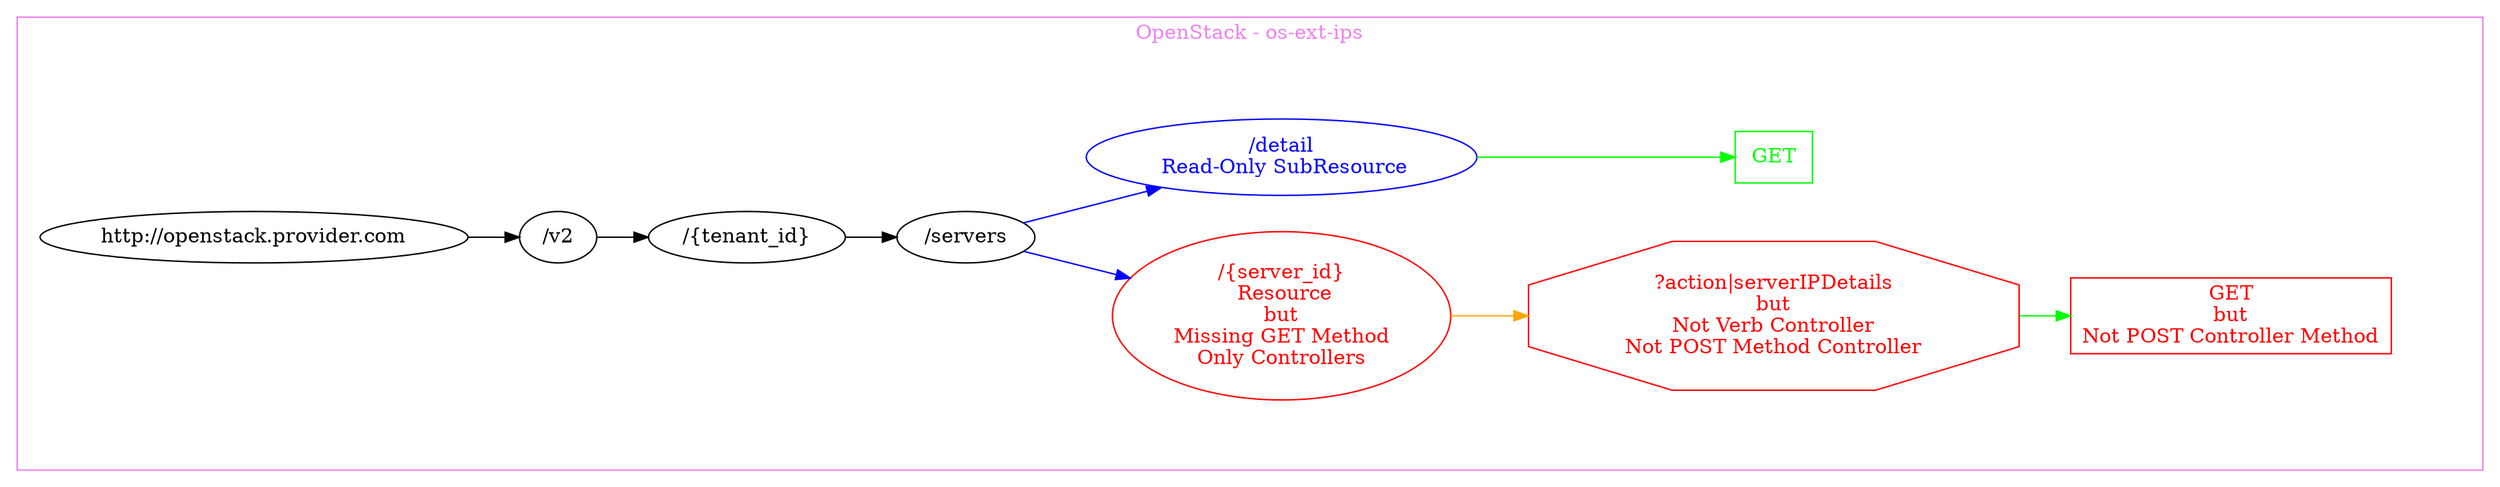 digraph Cloud_Computing_REST_API {
rankdir="LR";
subgraph cluster_0 {
label="OpenStack - os-ext-ips"
color=violet
fontcolor=violet
subgraph cluster_1 {
label=""
color=white
fontcolor=white
node1 [label="http://openstack.provider.com", shape="ellipse", color="black", fontcolor="black"]
node1 -> node2 [color="black", fontcolor="black"]
subgraph cluster_2 {
label=""
color=white
fontcolor=white
node2 [label="/v2", shape="ellipse", color="black", fontcolor="black"]
node2 -> node3 [color="black", fontcolor="black"]
subgraph cluster_3 {
label=""
color=white
fontcolor=white
node3 [label="/{tenant_id}", shape="ellipse", color="black", fontcolor="black"]
node3 -> node4 [color="black", fontcolor="black"]
subgraph cluster_4 {
label=""
color=white
fontcolor=white
node4 [label="/servers", shape="ellipse", color="black", fontcolor="black"]
node4 -> node5 [color="blue", fontcolor="blue"]
subgraph cluster_5 {
label=""
color=white
fontcolor=white
node5 [label="/{server_id}\n Resource\nbut\nMissing GET Method\nOnly Controllers", shape="ellipse", color="red", fontcolor="red"]
node5 -> node6 [color="orange", fontcolor="orange"]
subgraph cluster_6 {
label=""
color=white
fontcolor=white
node6 [label="?action|serverIPDetails\nbut\nNot Verb Controller\nNot POST Method Controller", shape="octagon", color="red", fontcolor="red"]
node6 -> node7 [color="green", fontcolor="green"]
subgraph cluster_7 {
label=""
color=white
fontcolor=white
node7 [label="GET\nbut\nNot POST Controller Method", shape="box", color="red", fontcolor="red"]
}
}
}
node4 -> node8 [color="blue", fontcolor="blue"]
subgraph cluster_8 {
label=""
color=white
fontcolor=white
node8 [label="/detail\n Read-Only SubResource", shape="ellipse", color="blue", fontcolor="blue"]
node8 -> node9 [color="green", fontcolor="green"]
subgraph cluster_9 {
label=""
color=white
fontcolor=white
node9 [label="GET", shape="box", color="green", fontcolor="green"]
}
}
}
}
}
}
}
}

